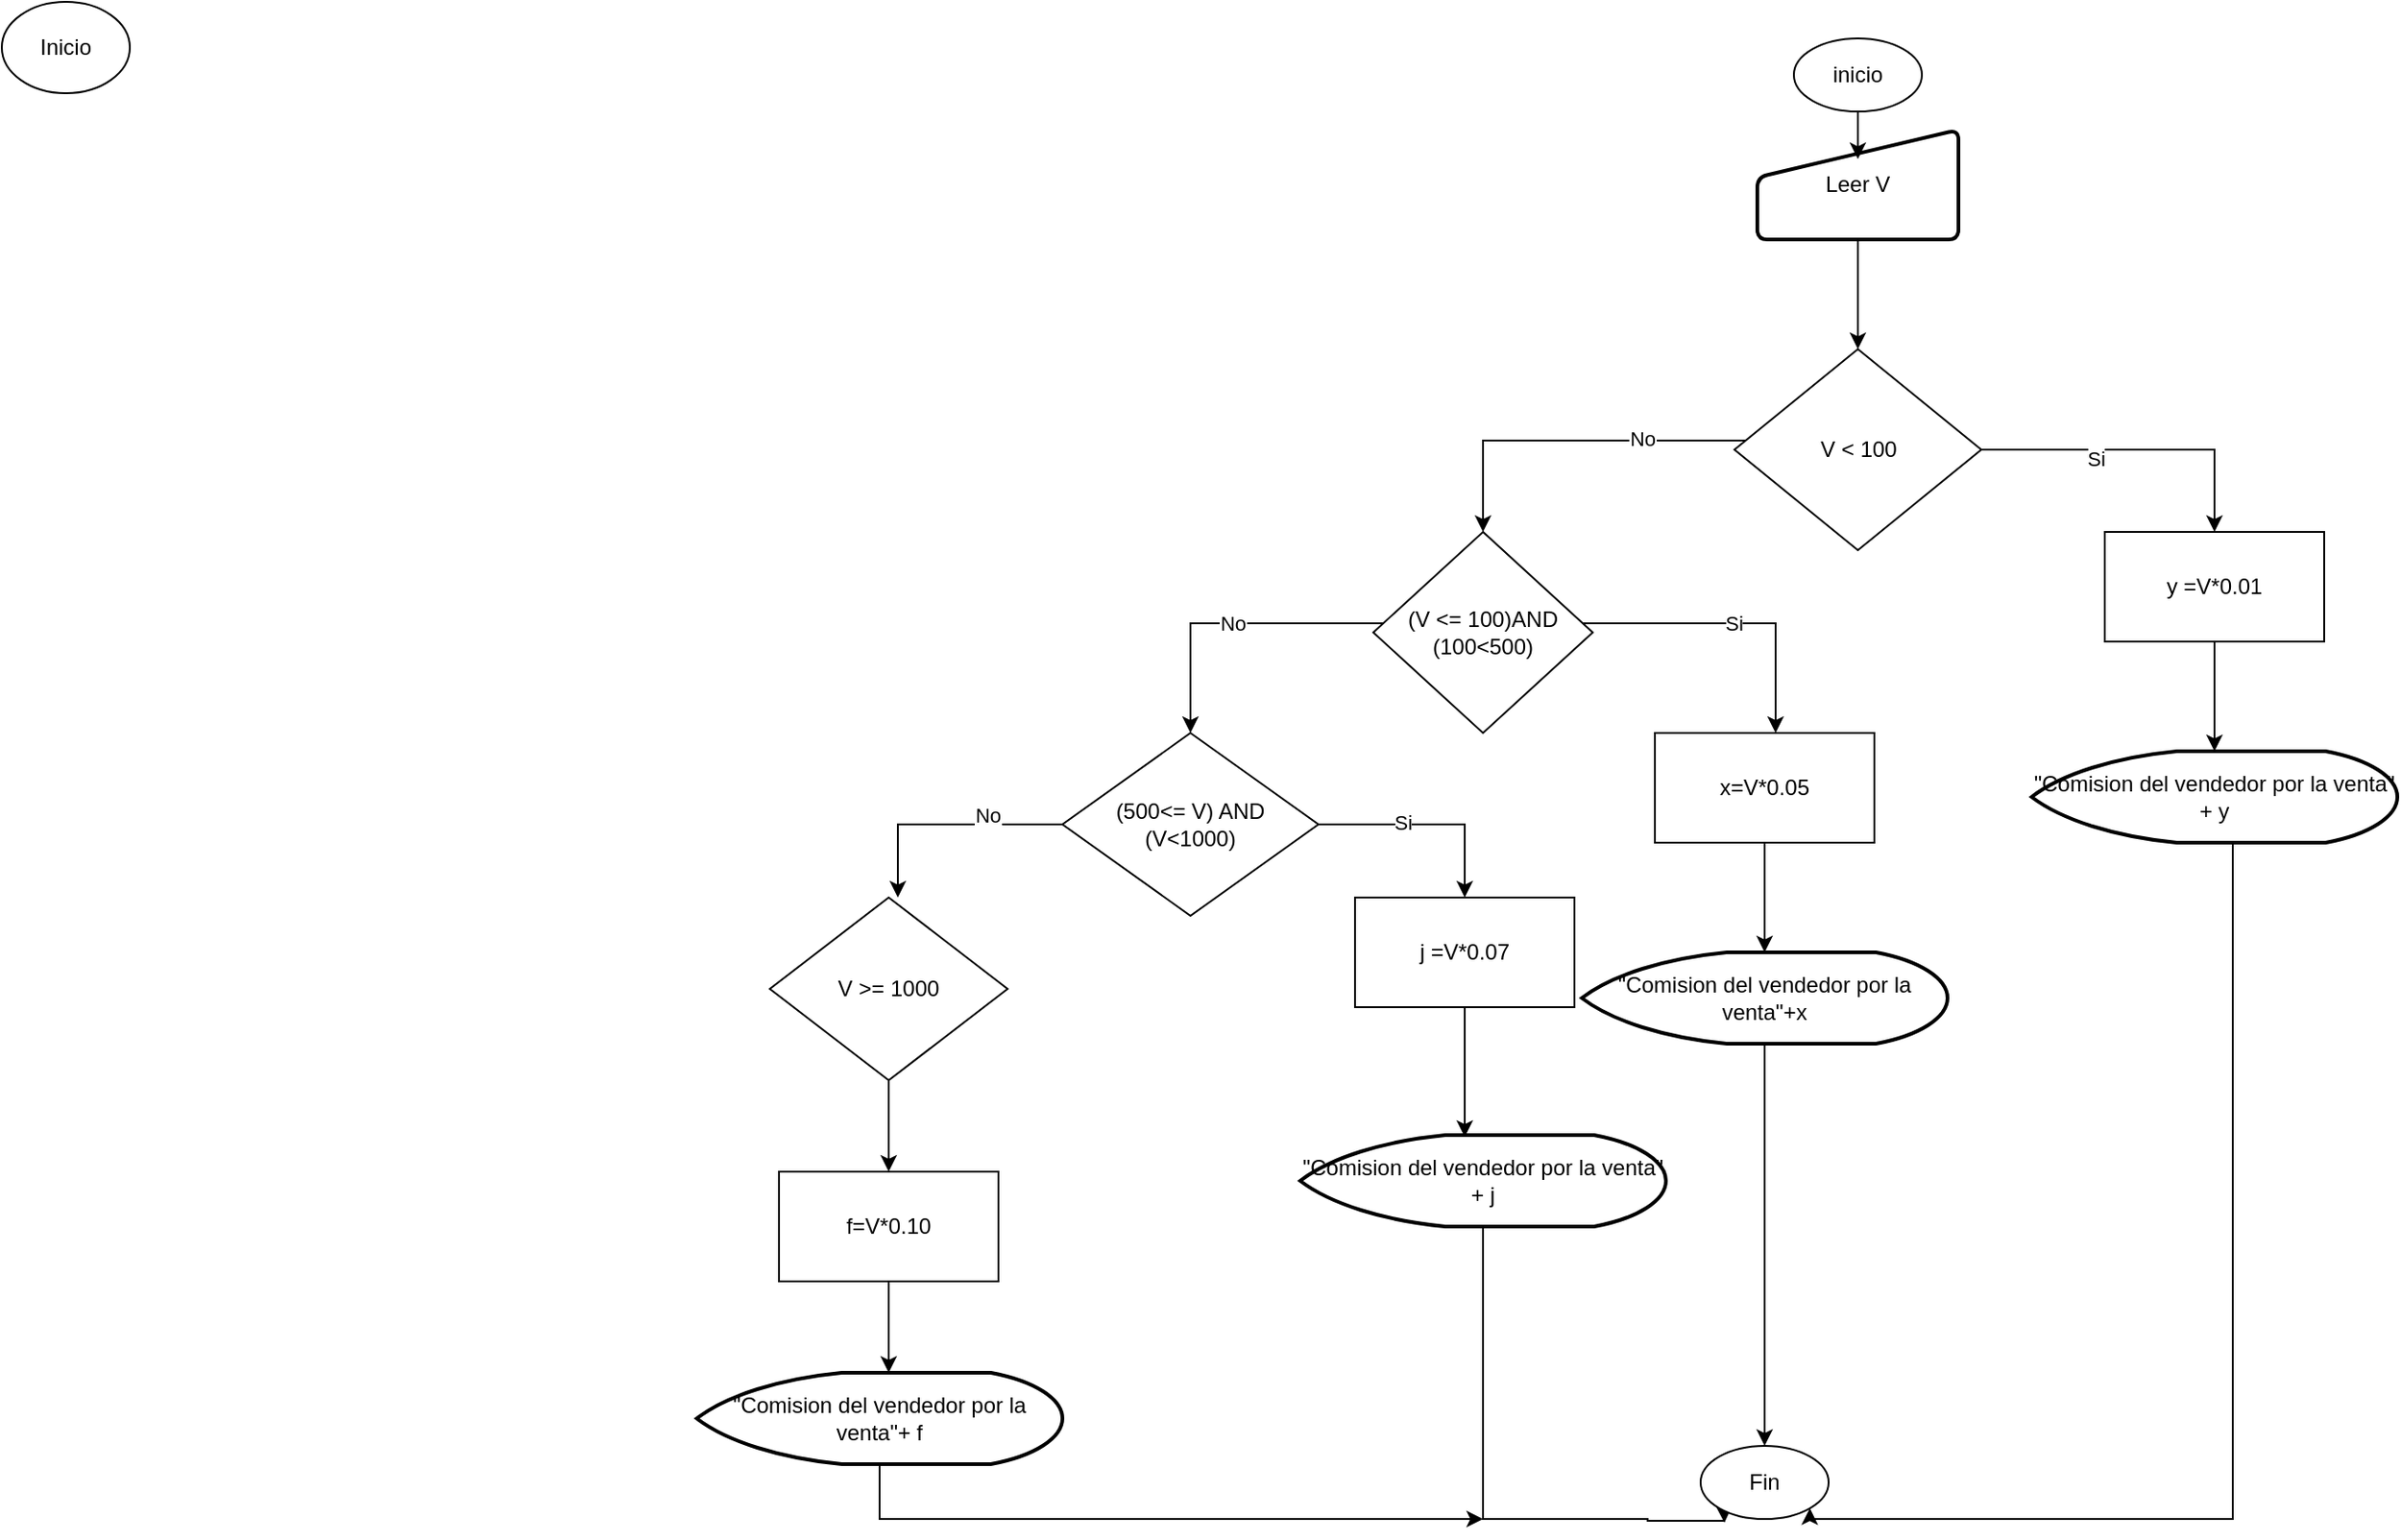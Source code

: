 <mxfile version="16.6.6" type="github" pages="3">
  <diagram id="1UyOiDbtp0oWB6T0zIhT" name="Página-1">
    <mxGraphModel dx="1381" dy="795" grid="1" gridSize="10" guides="1" tooltips="1" connect="1" arrows="1" fold="1" page="1" pageScale="1" pageWidth="827" pageHeight="583" math="0" shadow="0">
      <root>
        <mxCell id="0" />
        <mxCell id="1" parent="0" />
        <mxCell id="WdAskN9pgXJtpWjZ7OQh-34" value="Inicio" style="ellipse;whiteSpace=wrap;html=1;" vertex="1" parent="1">
          <mxGeometry x="360" y="10" width="70" height="50" as="geometry" />
        </mxCell>
        <mxCell id="WdAskN9pgXJtpWjZ7OQh-40" style="edgeStyle=orthogonalEdgeStyle;rounded=0;orthogonalLoop=1;jettySize=auto;html=1;entryX=0.5;entryY=0;entryDx=0;entryDy=0;" edge="1" parent="1" source="WdAskN9pgXJtpWjZ7OQh-41" target="WdAskN9pgXJtpWjZ7OQh-46">
          <mxGeometry relative="1" as="geometry">
            <mxPoint x="1375" y="190" as="targetPoint" />
          </mxGeometry>
        </mxCell>
        <mxCell id="WdAskN9pgXJtpWjZ7OQh-41" value="Leer V" style="html=1;strokeWidth=2;shape=manualInput;whiteSpace=wrap;rounded=1;size=26;arcSize=11;" vertex="1" parent="1">
          <mxGeometry x="1320" y="80" width="110" height="60" as="geometry" />
        </mxCell>
        <mxCell id="WdAskN9pgXJtpWjZ7OQh-42" style="edgeStyle=orthogonalEdgeStyle;rounded=0;orthogonalLoop=1;jettySize=auto;html=1;" edge="1" parent="1" source="WdAskN9pgXJtpWjZ7OQh-46">
          <mxGeometry relative="1" as="geometry">
            <mxPoint x="1570" y="300" as="targetPoint" />
            <Array as="points">
              <mxPoint x="1510" y="255" />
              <mxPoint x="1510" y="255" />
            </Array>
          </mxGeometry>
        </mxCell>
        <mxCell id="WdAskN9pgXJtpWjZ7OQh-43" value="Si" style="edgeLabel;html=1;align=center;verticalAlign=middle;resizable=0;points=[];" vertex="1" connectable="0" parent="WdAskN9pgXJtpWjZ7OQh-42">
          <mxGeometry x="-0.273" y="-5" relative="1" as="geometry">
            <mxPoint as="offset" />
          </mxGeometry>
        </mxCell>
        <mxCell id="WdAskN9pgXJtpWjZ7OQh-44" style="edgeStyle=orthogonalEdgeStyle;rounded=0;orthogonalLoop=1;jettySize=auto;html=1;" edge="1" parent="1" source="WdAskN9pgXJtpWjZ7OQh-46">
          <mxGeometry relative="1" as="geometry">
            <mxPoint x="1170" y="300" as="targetPoint" />
            <Array as="points">
              <mxPoint x="1170" y="250" />
            </Array>
          </mxGeometry>
        </mxCell>
        <mxCell id="WdAskN9pgXJtpWjZ7OQh-45" value="No" style="edgeLabel;html=1;align=center;verticalAlign=middle;resizable=0;points=[];" vertex="1" connectable="0" parent="WdAskN9pgXJtpWjZ7OQh-44">
          <mxGeometry x="-0.41" y="-1" relative="1" as="geometry">
            <mxPoint as="offset" />
          </mxGeometry>
        </mxCell>
        <mxCell id="WdAskN9pgXJtpWjZ7OQh-46" value="V &amp;lt; 100" style="rhombus;whiteSpace=wrap;html=1;" vertex="1" parent="1">
          <mxGeometry x="1307.5" y="200" width="135" height="110" as="geometry" />
        </mxCell>
        <mxCell id="WdAskN9pgXJtpWjZ7OQh-47" style="edgeStyle=orthogonalEdgeStyle;rounded=0;orthogonalLoop=1;jettySize=auto;html=1;" edge="1" parent="1" source="WdAskN9pgXJtpWjZ7OQh-48">
          <mxGeometry relative="1" as="geometry">
            <mxPoint x="1570" y="420" as="targetPoint" />
          </mxGeometry>
        </mxCell>
        <mxCell id="WdAskN9pgXJtpWjZ7OQh-48" value="y =V*0.01" style="rounded=0;whiteSpace=wrap;html=1;" vertex="1" parent="1">
          <mxGeometry x="1510" y="300" width="120" height="60" as="geometry" />
        </mxCell>
        <mxCell id="WdAskN9pgXJtpWjZ7OQh-77" style="edgeStyle=orthogonalEdgeStyle;rounded=0;orthogonalLoop=1;jettySize=auto;html=1;entryX=1;entryY=1;entryDx=0;entryDy=0;" edge="1" parent="1" source="WdAskN9pgXJtpWjZ7OQh-49" target="WdAskN9pgXJtpWjZ7OQh-73">
          <mxGeometry relative="1" as="geometry">
            <mxPoint x="1570" y="840" as="targetPoint" />
            <Array as="points">
              <mxPoint x="1580" y="840" />
              <mxPoint x="1349" y="840" />
            </Array>
          </mxGeometry>
        </mxCell>
        <mxCell id="WdAskN9pgXJtpWjZ7OQh-49" value="&quot;Comision del vendedor por la venta&quot; + y" style="strokeWidth=2;html=1;shape=mxgraph.flowchart.display;whiteSpace=wrap;" vertex="1" parent="1">
          <mxGeometry x="1470" y="420" width="200" height="50" as="geometry" />
        </mxCell>
        <mxCell id="WdAskN9pgXJtpWjZ7OQh-50" value="Si" style="edgeStyle=orthogonalEdgeStyle;rounded=0;orthogonalLoop=1;jettySize=auto;html=1;" edge="1" parent="1" source="WdAskN9pgXJtpWjZ7OQh-52">
          <mxGeometry relative="1" as="geometry">
            <mxPoint x="1330" y="410" as="targetPoint" />
            <Array as="points">
              <mxPoint x="1330" y="350" />
            </Array>
          </mxGeometry>
        </mxCell>
        <mxCell id="WdAskN9pgXJtpWjZ7OQh-51" value="No" style="edgeStyle=orthogonalEdgeStyle;rounded=0;orthogonalLoop=1;jettySize=auto;html=1;" edge="1" parent="1" source="WdAskN9pgXJtpWjZ7OQh-52">
          <mxGeometry relative="1" as="geometry">
            <mxPoint x="1010" y="410" as="targetPoint" />
            <Array as="points">
              <mxPoint x="1010" y="350" />
            </Array>
          </mxGeometry>
        </mxCell>
        <mxCell id="WdAskN9pgXJtpWjZ7OQh-52" value="(V &amp;lt;= 100)AND (100&amp;lt;500)" style="rhombus;whiteSpace=wrap;html=1;" vertex="1" parent="1">
          <mxGeometry x="1110" y="300" width="120" height="110" as="geometry" />
        </mxCell>
        <mxCell id="WdAskN9pgXJtpWjZ7OQh-53" style="edgeStyle=orthogonalEdgeStyle;rounded=0;orthogonalLoop=1;jettySize=auto;html=1;entryX=0.5;entryY=0;entryDx=0;entryDy=0;entryPerimeter=0;" edge="1" parent="1" source="WdAskN9pgXJtpWjZ7OQh-54" target="WdAskN9pgXJtpWjZ7OQh-56">
          <mxGeometry relative="1" as="geometry" />
        </mxCell>
        <mxCell id="WdAskN9pgXJtpWjZ7OQh-54" value="x=V*0.05" style="rounded=0;whiteSpace=wrap;html=1;" vertex="1" parent="1">
          <mxGeometry x="1264" y="410" width="120" height="60" as="geometry" />
        </mxCell>
        <mxCell id="WdAskN9pgXJtpWjZ7OQh-55" style="edgeStyle=orthogonalEdgeStyle;rounded=0;orthogonalLoop=1;jettySize=auto;html=1;entryX=0.5;entryY=0;entryDx=0;entryDy=0;" edge="1" parent="1" source="WdAskN9pgXJtpWjZ7OQh-56" target="WdAskN9pgXJtpWjZ7OQh-73">
          <mxGeometry relative="1" as="geometry">
            <mxPoint x="1324" y="740" as="targetPoint" />
          </mxGeometry>
        </mxCell>
        <mxCell id="WdAskN9pgXJtpWjZ7OQh-56" value="&quot;Comision del vendedor por la venta&quot;+x" style="strokeWidth=2;html=1;shape=mxgraph.flowchart.display;whiteSpace=wrap;" vertex="1" parent="1">
          <mxGeometry x="1224" y="530" width="200" height="50" as="geometry" />
        </mxCell>
        <mxCell id="WdAskN9pgXJtpWjZ7OQh-57" style="edgeStyle=orthogonalEdgeStyle;rounded=0;orthogonalLoop=1;jettySize=auto;html=1;" edge="1" parent="1" source="WdAskN9pgXJtpWjZ7OQh-61">
          <mxGeometry relative="1" as="geometry">
            <mxPoint x="1160" y="500" as="targetPoint" />
            <Array as="points">
              <mxPoint x="1120" y="460" />
              <mxPoint x="1120" y="460" />
            </Array>
          </mxGeometry>
        </mxCell>
        <mxCell id="WdAskN9pgXJtpWjZ7OQh-58" value="Si" style="edgeLabel;html=1;align=center;verticalAlign=middle;resizable=0;points=[];" vertex="1" connectable="0" parent="WdAskN9pgXJtpWjZ7OQh-57">
          <mxGeometry x="-0.233" y="1" relative="1" as="geometry">
            <mxPoint as="offset" />
          </mxGeometry>
        </mxCell>
        <mxCell id="WdAskN9pgXJtpWjZ7OQh-59" style="edgeStyle=orthogonalEdgeStyle;rounded=0;orthogonalLoop=1;jettySize=auto;html=1;" edge="1" parent="1" source="WdAskN9pgXJtpWjZ7OQh-61">
          <mxGeometry relative="1" as="geometry">
            <mxPoint x="850" y="500" as="targetPoint" />
            <Array as="points">
              <mxPoint x="900" y="460" />
              <mxPoint x="900" y="460" />
            </Array>
          </mxGeometry>
        </mxCell>
        <mxCell id="WdAskN9pgXJtpWjZ7OQh-60" value="No" style="edgeLabel;html=1;align=center;verticalAlign=middle;resizable=0;points=[];" vertex="1" connectable="0" parent="WdAskN9pgXJtpWjZ7OQh-59">
          <mxGeometry x="-0.369" y="-5" relative="1" as="geometry">
            <mxPoint as="offset" />
          </mxGeometry>
        </mxCell>
        <mxCell id="WdAskN9pgXJtpWjZ7OQh-61" value="(500&amp;lt;= V) AND &lt;br&gt;(V&amp;lt;1000)" style="rhombus;whiteSpace=wrap;html=1;" vertex="1" parent="1">
          <mxGeometry x="940" y="410" width="140" height="100" as="geometry" />
        </mxCell>
        <mxCell id="WdAskN9pgXJtpWjZ7OQh-62" style="edgeStyle=orthogonalEdgeStyle;rounded=0;orthogonalLoop=1;jettySize=auto;html=1;entryX=0.45;entryY=0.02;entryDx=0;entryDy=0;entryPerimeter=0;" edge="1" parent="1" source="WdAskN9pgXJtpWjZ7OQh-63" target="WdAskN9pgXJtpWjZ7OQh-69">
          <mxGeometry relative="1" as="geometry" />
        </mxCell>
        <mxCell id="WdAskN9pgXJtpWjZ7OQh-63" value="j =V*0.07" style="rounded=0;whiteSpace=wrap;html=1;" vertex="1" parent="1">
          <mxGeometry x="1100" y="500" width="120" height="60" as="geometry" />
        </mxCell>
        <mxCell id="WdAskN9pgXJtpWjZ7OQh-76" style="edgeStyle=orthogonalEdgeStyle;rounded=0;orthogonalLoop=1;jettySize=auto;html=1;" edge="1" parent="1" source="WdAskN9pgXJtpWjZ7OQh-64">
          <mxGeometry relative="1" as="geometry">
            <mxPoint x="1170" y="840" as="targetPoint" />
            <Array as="points">
              <mxPoint x="840" y="830" />
              <mxPoint x="840" y="830" />
            </Array>
          </mxGeometry>
        </mxCell>
        <mxCell id="WdAskN9pgXJtpWjZ7OQh-64" value="&quot;Comision del vendedor por la venta&quot;+ f" style="strokeWidth=2;html=1;shape=mxgraph.flowchart.display;whiteSpace=wrap;" vertex="1" parent="1">
          <mxGeometry x="740" y="760" width="200" height="50" as="geometry" />
        </mxCell>
        <mxCell id="WdAskN9pgXJtpWjZ7OQh-65" style="edgeStyle=orthogonalEdgeStyle;rounded=0;orthogonalLoop=1;jettySize=auto;html=1;entryX=0.5;entryY=0;entryDx=0;entryDy=0;" edge="1" parent="1" source="WdAskN9pgXJtpWjZ7OQh-66" target="WdAskN9pgXJtpWjZ7OQh-68">
          <mxGeometry relative="1" as="geometry" />
        </mxCell>
        <mxCell id="WdAskN9pgXJtpWjZ7OQh-66" value="V &amp;gt;= 1000" style="rhombus;whiteSpace=wrap;html=1;" vertex="1" parent="1">
          <mxGeometry x="780" y="500" width="130" height="100" as="geometry" />
        </mxCell>
        <mxCell id="WdAskN9pgXJtpWjZ7OQh-67" style="edgeStyle=orthogonalEdgeStyle;rounded=0;orthogonalLoop=1;jettySize=auto;html=1;" edge="1" parent="1" source="WdAskN9pgXJtpWjZ7OQh-68">
          <mxGeometry relative="1" as="geometry">
            <mxPoint x="845" y="760" as="targetPoint" />
          </mxGeometry>
        </mxCell>
        <mxCell id="WdAskN9pgXJtpWjZ7OQh-68" value="f=V*0.10" style="rounded=0;whiteSpace=wrap;html=1;" vertex="1" parent="1">
          <mxGeometry x="785" y="650" width="120" height="60" as="geometry" />
        </mxCell>
        <mxCell id="WdAskN9pgXJtpWjZ7OQh-75" style="edgeStyle=orthogonalEdgeStyle;rounded=0;orthogonalLoop=1;jettySize=auto;html=1;entryX=0.186;entryY=1.05;entryDx=0;entryDy=0;entryPerimeter=0;" edge="1" parent="1" source="WdAskN9pgXJtpWjZ7OQh-69" target="WdAskN9pgXJtpWjZ7OQh-73">
          <mxGeometry relative="1" as="geometry">
            <mxPoint x="1260" y="840" as="targetPoint" />
            <Array as="points">
              <mxPoint x="1170" y="840" />
              <mxPoint x="1260" y="840" />
              <mxPoint x="1260" y="841" />
            </Array>
          </mxGeometry>
        </mxCell>
        <mxCell id="WdAskN9pgXJtpWjZ7OQh-69" value="&quot;Comision del vendedor por la venta&quot; + j" style="strokeWidth=2;html=1;shape=mxgraph.flowchart.display;whiteSpace=wrap;" vertex="1" parent="1">
          <mxGeometry x="1070" y="630" width="200" height="50" as="geometry" />
        </mxCell>
        <mxCell id="WdAskN9pgXJtpWjZ7OQh-71" style="edgeStyle=orthogonalEdgeStyle;rounded=0;orthogonalLoop=1;jettySize=auto;html=1;entryX=0.5;entryY=0.267;entryDx=0;entryDy=0;entryPerimeter=0;" edge="1" parent="1" source="WdAskN9pgXJtpWjZ7OQh-70" target="WdAskN9pgXJtpWjZ7OQh-41">
          <mxGeometry relative="1" as="geometry" />
        </mxCell>
        <mxCell id="WdAskN9pgXJtpWjZ7OQh-70" value="inicio" style="ellipse;whiteSpace=wrap;html=1;" vertex="1" parent="1">
          <mxGeometry x="1340" y="30" width="70" height="40" as="geometry" />
        </mxCell>
        <mxCell id="WdAskN9pgXJtpWjZ7OQh-73" value="Fin" style="ellipse;whiteSpace=wrap;html=1;" vertex="1" parent="1">
          <mxGeometry x="1289" y="800" width="70" height="40" as="geometry" />
        </mxCell>
      </root>
    </mxGraphModel>
  </diagram>
  <diagram id="-CyQuw5a1pL3oNPX4Nee" name="Página-2">
    <mxGraphModel dx="1381" dy="795" grid="1" gridSize="10" guides="1" tooltips="1" connect="1" arrows="1" fold="1" page="1" pageScale="1" pageWidth="583" pageHeight="827" math="0" shadow="0">
      <root>
        <mxCell id="9Rvrg1snZFAJnYEa2fuk-0" />
        <mxCell id="9Rvrg1snZFAJnYEa2fuk-1" parent="9Rvrg1snZFAJnYEa2fuk-0" />
        <mxCell id="9Rvrg1snZFAJnYEa2fuk-13" style="edgeStyle=orthogonalEdgeStyle;rounded=0;orthogonalLoop=1;jettySize=auto;html=1;" edge="1" parent="9Rvrg1snZFAJnYEa2fuk-1" source="9Rvrg1snZFAJnYEa2fuk-2" target="9Rvrg1snZFAJnYEa2fuk-3">
          <mxGeometry relative="1" as="geometry" />
        </mxCell>
        <mxCell id="9Rvrg1snZFAJnYEa2fuk-2" value="Inicio" style="ellipse;whiteSpace=wrap;html=1;" vertex="1" parent="9Rvrg1snZFAJnYEa2fuk-1">
          <mxGeometry x="257" y="10" width="70" height="30" as="geometry" />
        </mxCell>
        <mxCell id="9Rvrg1snZFAJnYEa2fuk-14" value="" style="edgeStyle=orthogonalEdgeStyle;rounded=0;orthogonalLoop=1;jettySize=auto;html=1;" edge="1" parent="9Rvrg1snZFAJnYEa2fuk-1" source="9Rvrg1snZFAJnYEa2fuk-3" target="9Rvrg1snZFAJnYEa2fuk-7">
          <mxGeometry relative="1" as="geometry" />
        </mxCell>
        <mxCell id="9Rvrg1snZFAJnYEa2fuk-3" value="s = 1" style="rounded=0;whiteSpace=wrap;html=1;" vertex="1" parent="9Rvrg1snZFAJnYEa2fuk-1">
          <mxGeometry x="242" y="80" width="100" height="40" as="geometry" />
        </mxCell>
        <mxCell id="9Rvrg1snZFAJnYEa2fuk-16" value="" style="edgeStyle=orthogonalEdgeStyle;rounded=0;orthogonalLoop=1;jettySize=auto;html=1;" edge="1" parent="9Rvrg1snZFAJnYEa2fuk-1" source="9Rvrg1snZFAJnYEa2fuk-5" target="9Rvrg1snZFAJnYEa2fuk-8">
          <mxGeometry relative="1" as="geometry" />
        </mxCell>
        <mxCell id="9Rvrg1snZFAJnYEa2fuk-5" value="&#xa;&#xa;&lt;span style=&quot;color: rgb(0, 0, 0); font-family: roboto, robotodraft, helvetica, arial, sans-serif; font-size: 13px; font-style: normal; font-weight: 400; letter-spacing: normal; text-indent: 0px; text-transform: none; word-spacing: 0px; background-color: rgb(255, 255, 255); display: inline; float: none;&quot;&gt;c=2 hasta x-1; c=c+1&lt;/span&gt;&#xa;&#xa;" style="verticalLabelPosition=middle;verticalAlign=middle;html=1;shape=hexagon;perimeter=hexagonPerimeter2;arcSize=6;size=0.27;labelPosition=center;align=center;" vertex="1" parent="9Rvrg1snZFAJnYEa2fuk-1">
          <mxGeometry x="177" y="240" width="230" height="70" as="geometry" />
        </mxCell>
        <mxCell id="9Rvrg1snZFAJnYEa2fuk-15" style="edgeStyle=orthogonalEdgeStyle;rounded=0;orthogonalLoop=1;jettySize=auto;html=1;entryX=0.5;entryY=0;entryDx=0;entryDy=0;" edge="1" parent="9Rvrg1snZFAJnYEa2fuk-1" source="9Rvrg1snZFAJnYEa2fuk-7" target="9Rvrg1snZFAJnYEa2fuk-5">
          <mxGeometry relative="1" as="geometry" />
        </mxCell>
        <mxCell id="9Rvrg1snZFAJnYEa2fuk-7" value="Leer (x)" style="html=1;strokeWidth=2;shape=manualInput;whiteSpace=wrap;rounded=1;size=26;arcSize=11;" vertex="1" parent="9Rvrg1snZFAJnYEa2fuk-1">
          <mxGeometry x="242" y="150" width="100" height="60" as="geometry" />
        </mxCell>
        <mxCell id="9Rvrg1snZFAJnYEa2fuk-17" value="" style="edgeStyle=orthogonalEdgeStyle;rounded=0;orthogonalLoop=1;jettySize=auto;html=1;" edge="1" parent="9Rvrg1snZFAJnYEa2fuk-1" source="9Rvrg1snZFAJnYEa2fuk-8" target="9Rvrg1snZFAJnYEa2fuk-9">
          <mxGeometry relative="1" as="geometry" />
        </mxCell>
        <mxCell id="9Rvrg1snZFAJnYEa2fuk-8" value="(x mod c) = 0" style="rhombus;whiteSpace=wrap;html=1;" vertex="1" parent="9Rvrg1snZFAJnYEa2fuk-1">
          <mxGeometry x="232" y="340" width="120" height="80" as="geometry" />
        </mxCell>
        <mxCell id="9Rvrg1snZFAJnYEa2fuk-20" style="edgeStyle=orthogonalEdgeStyle;rounded=0;orthogonalLoop=1;jettySize=auto;html=1;" edge="1" parent="9Rvrg1snZFAJnYEa2fuk-1" source="9Rvrg1snZFAJnYEa2fuk-9" target="9Rvrg1snZFAJnYEa2fuk-10">
          <mxGeometry relative="1" as="geometry" />
        </mxCell>
        <mxCell id="9Rvrg1snZFAJnYEa2fuk-9" value="&#xa;&#xa;&lt;span style=&quot;color: rgb(0, 0, 0); font-family: roboto, robotodraft, helvetica, arial, sans-serif; font-size: 13px; font-style: normal; font-weight: 400; letter-spacing: normal; text-indent: 0px; text-transform: none; word-spacing: 0px; background-color: rgb(255, 255, 255); display: inline; float: none;&quot;&gt;s = s + c&lt;/span&gt;&#xa;&#xa;" style="rounded=0;whiteSpace=wrap;html=1;" vertex="1" parent="9Rvrg1snZFAJnYEa2fuk-1">
          <mxGeometry x="232" y="450" width="120" height="60" as="geometry" />
        </mxCell>
        <mxCell id="9Rvrg1snZFAJnYEa2fuk-18" style="edgeStyle=orthogonalEdgeStyle;rounded=0;orthogonalLoop=1;jettySize=auto;html=1;" edge="1" parent="9Rvrg1snZFAJnYEa2fuk-1" source="9Rvrg1snZFAJnYEa2fuk-10" target="9Rvrg1snZFAJnYEa2fuk-11">
          <mxGeometry relative="1" as="geometry" />
        </mxCell>
        <mxCell id="9Rvrg1snZFAJnYEa2fuk-23" style="edgeStyle=orthogonalEdgeStyle;rounded=0;orthogonalLoop=1;jettySize=auto;html=1;" edge="1" parent="9Rvrg1snZFAJnYEa2fuk-1" source="9Rvrg1snZFAJnYEa2fuk-10">
          <mxGeometry relative="1" as="geometry">
            <mxPoint x="240" y="200" as="targetPoint" />
            <Array as="points">
              <mxPoint x="160" y="560" />
            </Array>
          </mxGeometry>
        </mxCell>
        <mxCell id="9Rvrg1snZFAJnYEa2fuk-10" value="" style="ellipse;whiteSpace=wrap;html=1;aspect=fixed;" vertex="1" parent="9Rvrg1snZFAJnYEa2fuk-1">
          <mxGeometry x="272" y="540" width="40" height="40" as="geometry" />
        </mxCell>
        <mxCell id="9Rvrg1snZFAJnYEa2fuk-19" style="edgeStyle=orthogonalEdgeStyle;rounded=0;orthogonalLoop=1;jettySize=auto;html=1;entryX=0.575;entryY=-0.06;entryDx=0;entryDy=0;entryPerimeter=0;" edge="1" parent="9Rvrg1snZFAJnYEa2fuk-1" source="9Rvrg1snZFAJnYEa2fuk-11" target="9Rvrg1snZFAJnYEa2fuk-12">
          <mxGeometry relative="1" as="geometry" />
        </mxCell>
        <mxCell id="9Rvrg1snZFAJnYEa2fuk-11" value="x = s" style="rounded=0;whiteSpace=wrap;html=1;" vertex="1" parent="9Rvrg1snZFAJnYEa2fuk-1">
          <mxGeometry x="252" y="610" width="80" height="40" as="geometry" />
        </mxCell>
        <mxCell id="9Rvrg1snZFAJnYEa2fuk-22" style="edgeStyle=orthogonalEdgeStyle;rounded=0;orthogonalLoop=1;jettySize=auto;html=1;entryX=0.4;entryY=-0.033;entryDx=0;entryDy=0;entryPerimeter=0;" edge="1" parent="9Rvrg1snZFAJnYEa2fuk-1" source="9Rvrg1snZFAJnYEa2fuk-12" target="9Rvrg1snZFAJnYEa2fuk-21">
          <mxGeometry relative="1" as="geometry" />
        </mxCell>
        <mxCell id="9Rvrg1snZFAJnYEa2fuk-12" value="&#xa;&#xa;&lt;span style=&quot;color: rgb(0, 0, 0); font-family: roboto, robotodraft, helvetica, arial, sans-serif; font-size: 13px; font-style: normal; font-weight: 400; letter-spacing: normal; text-indent: 0px; text-transform: none; word-spacing: 0px; background-color: rgb(255, 255, 255); display: inline; float: none;&quot;&gt;x + &quot;es un nro perfecto&quot;&lt;/span&gt;&#xa;&#xa;" style="strokeWidth=2;html=1;shape=mxgraph.flowchart.display;whiteSpace=wrap;" vertex="1" parent="9Rvrg1snZFAJnYEa2fuk-1">
          <mxGeometry x="200" y="680" width="160" height="50" as="geometry" />
        </mxCell>
        <mxCell id="9Rvrg1snZFAJnYEa2fuk-21" value="Fin" style="ellipse;whiteSpace=wrap;html=1;" vertex="1" parent="9Rvrg1snZFAJnYEa2fuk-1">
          <mxGeometry x="252" y="780" width="70" height="30" as="geometry" />
        </mxCell>
      </root>
    </mxGraphModel>
  </diagram>
  <diagram id="9wIBj1d5dRp6Zcj12Wsf" name="Página-3">
    <mxGraphModel dx="1381" dy="795" grid="1" gridSize="10" guides="1" tooltips="1" connect="1" arrows="1" fold="1" page="1" pageScale="1" pageWidth="583" pageHeight="827" math="0" shadow="0">
      <root>
        <mxCell id="b_1vjqKxY1FXypDgS48N-0" />
        <mxCell id="b_1vjqKxY1FXypDgS48N-1" parent="b_1vjqKxY1FXypDgS48N-0" />
        <mxCell id="YUANlWgS4ylyINXGezIb-22" style="edgeStyle=orthogonalEdgeStyle;rounded=0;orthogonalLoop=1;jettySize=auto;html=1;" edge="1" parent="b_1vjqKxY1FXypDgS48N-1" source="YUANlWgS4ylyINXGezIb-1" target="YUANlWgS4ylyINXGezIb-3">
          <mxGeometry relative="1" as="geometry" />
        </mxCell>
        <mxCell id="YUANlWgS4ylyINXGezIb-1" value="Inicio" style="ellipse;whiteSpace=wrap;html=1;" vertex="1" parent="b_1vjqKxY1FXypDgS48N-1">
          <mxGeometry x="257" y="10" width="70" height="30" as="geometry" />
        </mxCell>
        <mxCell id="YUANlWgS4ylyINXGezIb-23" style="edgeStyle=orthogonalEdgeStyle;rounded=0;orthogonalLoop=1;jettySize=auto;html=1;" edge="1" parent="b_1vjqKxY1FXypDgS48N-1" source="YUANlWgS4ylyINXGezIb-3" target="YUANlWgS4ylyINXGezIb-5">
          <mxGeometry relative="1" as="geometry" />
        </mxCell>
        <mxCell id="YUANlWgS4ylyINXGezIb-3" value="s = 0" style="rounded=0;whiteSpace=wrap;html=1;" vertex="1" parent="b_1vjqKxY1FXypDgS48N-1">
          <mxGeometry x="242" y="80" width="100" height="40" as="geometry" />
        </mxCell>
        <mxCell id="YUANlWgS4ylyINXGezIb-24" style="edgeStyle=orthogonalEdgeStyle;rounded=0;orthogonalLoop=1;jettySize=auto;html=1;entryX=0.5;entryY=0;entryDx=0;entryDy=0;entryPerimeter=0;" edge="1" parent="b_1vjqKxY1FXypDgS48N-1" source="YUANlWgS4ylyINXGezIb-5" target="YUANlWgS4ylyINXGezIb-21">
          <mxGeometry relative="1" as="geometry" />
        </mxCell>
        <mxCell id="YUANlWgS4ylyINXGezIb-5" value="&lt;span style=&quot;font-family: &amp;#34;roboto&amp;#34; , &amp;#34;robotodraft&amp;#34; , &amp;#34;helvetica&amp;#34; , &amp;#34;arial&amp;#34; , sans-serif ; font-size: 13px ; background-color: rgb(255 , 255 , 255)&quot;&gt;n=1 hasta 10; n=n+1 &lt;/span&gt;" style="verticalLabelPosition=middle;verticalAlign=middle;html=1;shape=hexagon;perimeter=hexagonPerimeter2;arcSize=6;size=0.27;labelPosition=center;align=center;" vertex="1" parent="b_1vjqKxY1FXypDgS48N-1">
          <mxGeometry x="177" y="160" width="230" height="70" as="geometry" />
        </mxCell>
        <mxCell id="YUANlWgS4ylyINXGezIb-26" style="edgeStyle=orthogonalEdgeStyle;rounded=0;orthogonalLoop=1;jettySize=auto;html=1;" edge="1" parent="b_1vjqKxY1FXypDgS48N-1" source="YUANlWgS4ylyINXGezIb-7">
          <mxGeometry relative="1" as="geometry">
            <mxPoint x="297" y="430" as="targetPoint" />
          </mxGeometry>
        </mxCell>
        <mxCell id="YUANlWgS4ylyINXGezIb-7" value="Leer (x)" style="html=1;strokeWidth=2;shape=manualInput;whiteSpace=wrap;rounded=1;size=26;arcSize=11;" vertex="1" parent="b_1vjqKxY1FXypDgS48N-1">
          <mxGeometry x="247" y="340" width="100" height="60" as="geometry" />
        </mxCell>
        <mxCell id="YUANlWgS4ylyINXGezIb-29" style="edgeStyle=orthogonalEdgeStyle;rounded=0;orthogonalLoop=1;jettySize=auto;html=1;entryX=0.5;entryY=0;entryDx=0;entryDy=0;" edge="1" parent="b_1vjqKxY1FXypDgS48N-1" source="YUANlWgS4ylyINXGezIb-9" target="YUANlWgS4ylyINXGezIb-11">
          <mxGeometry relative="1" as="geometry" />
        </mxCell>
        <mxCell id="YUANlWgS4ylyINXGezIb-9" value="(x mod 2) = 1" style="rhombus;whiteSpace=wrap;html=1;" vertex="1" parent="b_1vjqKxY1FXypDgS48N-1">
          <mxGeometry x="237" y="430" width="120" height="80" as="geometry" />
        </mxCell>
        <mxCell id="YUANlWgS4ylyINXGezIb-30" style="edgeStyle=orthogonalEdgeStyle;rounded=0;orthogonalLoop=1;jettySize=auto;html=1;entryX=0.5;entryY=0;entryDx=0;entryDy=0;" edge="1" parent="b_1vjqKxY1FXypDgS48N-1" source="YUANlWgS4ylyINXGezIb-11" target="YUANlWgS4ylyINXGezIb-14">
          <mxGeometry relative="1" as="geometry" />
        </mxCell>
        <mxCell id="YUANlWgS4ylyINXGezIb-11" value="&#xa;&#xa;&lt;span style=&quot;color: rgb(0, 0, 0); font-family: roboto, robotodraft, helvetica, arial, sans-serif; font-size: 13px; font-style: normal; font-weight: 400; letter-spacing: normal; text-indent: 0px; text-transform: none; word-spacing: 0px; background-color: rgb(255, 255, 255); display: inline; float: none;&quot;&gt;s = s + x&lt;/span&gt;&#xa;&#xa;" style="rounded=0;whiteSpace=wrap;html=1;" vertex="1" parent="b_1vjqKxY1FXypDgS48N-1">
          <mxGeometry x="237" y="530" width="120" height="60" as="geometry" />
        </mxCell>
        <mxCell id="YUANlWgS4ylyINXGezIb-31" style="edgeStyle=orthogonalEdgeStyle;rounded=0;orthogonalLoop=1;jettySize=auto;html=1;entryX=0.533;entryY=-0.12;entryDx=0;entryDy=0;entryPerimeter=0;" edge="1" parent="b_1vjqKxY1FXypDgS48N-1" source="YUANlWgS4ylyINXGezIb-14" target="YUANlWgS4ylyINXGezIb-18">
          <mxGeometry relative="1" as="geometry" />
        </mxCell>
        <mxCell id="YUANlWgS4ylyINXGezIb-33" style="edgeStyle=orthogonalEdgeStyle;rounded=0;orthogonalLoop=1;jettySize=auto;html=1;" edge="1" parent="b_1vjqKxY1FXypDgS48N-1" source="YUANlWgS4ylyINXGezIb-14">
          <mxGeometry relative="1" as="geometry">
            <mxPoint x="180" y="200" as="targetPoint" />
            <Array as="points">
              <mxPoint x="220" y="630" />
              <mxPoint x="220" y="630" />
            </Array>
          </mxGeometry>
        </mxCell>
        <mxCell id="YUANlWgS4ylyINXGezIb-14" value="" style="ellipse;whiteSpace=wrap;html=1;aspect=fixed;" vertex="1" parent="b_1vjqKxY1FXypDgS48N-1">
          <mxGeometry x="277" y="610" width="40" height="40" as="geometry" />
        </mxCell>
        <mxCell id="YUANlWgS4ylyINXGezIb-32" style="edgeStyle=orthogonalEdgeStyle;rounded=0;orthogonalLoop=1;jettySize=auto;html=1;entryX=0.5;entryY=0;entryDx=0;entryDy=0;" edge="1" parent="b_1vjqKxY1FXypDgS48N-1" source="YUANlWgS4ylyINXGezIb-18" target="YUANlWgS4ylyINXGezIb-19">
          <mxGeometry relative="1" as="geometry" />
        </mxCell>
        <mxCell id="YUANlWgS4ylyINXGezIb-18" value="&#xa;&#xa;&lt;span style=&quot;color: rgb(0, 0, 0); font-family: roboto, robotodraft, helvetica, arial, sans-serif; font-size: 13px; font-style: normal; font-weight: 400; letter-spacing: normal; text-indent: 0px; text-transform: none; word-spacing: 0px; background-color: rgb(255, 255, 255); display: inline; float: none;&quot;&gt;&quot;la suma de impares es&quot; + s&lt;/span&gt;&#xa;&#xa;" style="strokeWidth=2;html=1;shape=mxgraph.flowchart.display;whiteSpace=wrap;" vertex="1" parent="b_1vjqKxY1FXypDgS48N-1">
          <mxGeometry x="202" y="690" width="180" height="50" as="geometry" />
        </mxCell>
        <mxCell id="YUANlWgS4ylyINXGezIb-19" value="Fin" style="ellipse;whiteSpace=wrap;html=1;" vertex="1" parent="b_1vjqKxY1FXypDgS48N-1">
          <mxGeometry x="257" y="770" width="70" height="30" as="geometry" />
        </mxCell>
        <mxCell id="YUANlWgS4ylyINXGezIb-25" style="edgeStyle=orthogonalEdgeStyle;rounded=0;orthogonalLoop=1;jettySize=auto;html=1;entryX=0.45;entryY=0.15;entryDx=0;entryDy=0;entryPerimeter=0;" edge="1" parent="b_1vjqKxY1FXypDgS48N-1" source="YUANlWgS4ylyINXGezIb-21" target="YUANlWgS4ylyINXGezIb-7">
          <mxGeometry relative="1" as="geometry" />
        </mxCell>
        <mxCell id="YUANlWgS4ylyINXGezIb-21" value="&quot;escribir un numero&quot;" style="strokeWidth=2;html=1;shape=mxgraph.flowchart.display;whiteSpace=wrap;" vertex="1" parent="b_1vjqKxY1FXypDgS48N-1">
          <mxGeometry x="212" y="260" width="160" height="50" as="geometry" />
        </mxCell>
      </root>
    </mxGraphModel>
  </diagram>
</mxfile>
